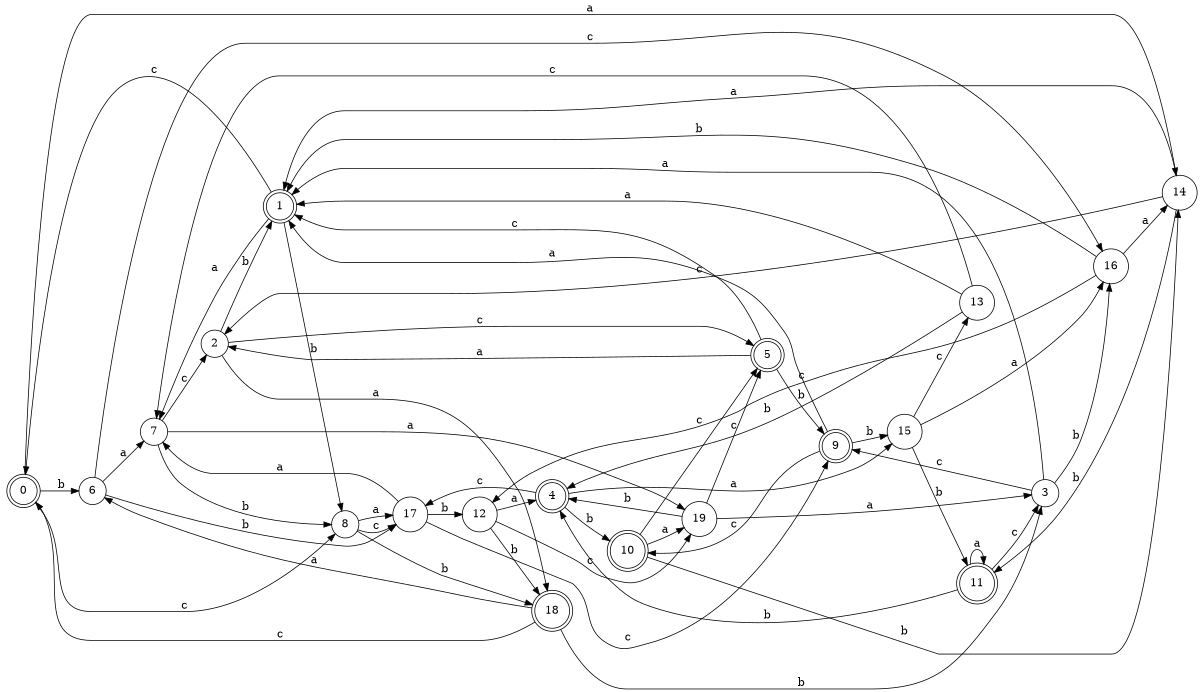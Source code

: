 digraph n16_1 {
__start0 [label="" shape="none"];

rankdir=LR;
size="8,5";

s0 [style="rounded,filled", color="black", fillcolor="white" shape="doublecircle", label="0"];
s1 [style="rounded,filled", color="black", fillcolor="white" shape="doublecircle", label="1"];
s2 [style="filled", color="black", fillcolor="white" shape="circle", label="2"];
s3 [style="filled", color="black", fillcolor="white" shape="circle", label="3"];
s4 [style="rounded,filled", color="black", fillcolor="white" shape="doublecircle", label="4"];
s5 [style="rounded,filled", color="black", fillcolor="white" shape="doublecircle", label="5"];
s6 [style="filled", color="black", fillcolor="white" shape="circle", label="6"];
s7 [style="filled", color="black", fillcolor="white" shape="circle", label="7"];
s8 [style="filled", color="black", fillcolor="white" shape="circle", label="8"];
s9 [style="rounded,filled", color="black", fillcolor="white" shape="doublecircle", label="9"];
s10 [style="rounded,filled", color="black", fillcolor="white" shape="doublecircle", label="10"];
s11 [style="rounded,filled", color="black", fillcolor="white" shape="doublecircle", label="11"];
s12 [style="filled", color="black", fillcolor="white" shape="circle", label="12"];
s13 [style="filled", color="black", fillcolor="white" shape="circle", label="13"];
s14 [style="filled", color="black", fillcolor="white" shape="circle", label="14"];
s15 [style="filled", color="black", fillcolor="white" shape="circle", label="15"];
s16 [style="filled", color="black", fillcolor="white" shape="circle", label="16"];
s17 [style="filled", color="black", fillcolor="white" shape="circle", label="17"];
s18 [style="rounded,filled", color="black", fillcolor="white" shape="doublecircle", label="18"];
s19 [style="filled", color="black", fillcolor="white" shape="circle", label="19"];
s0 -> s14 [label="a"];
s0 -> s6 [label="b"];
s0 -> s8 [label="c"];
s1 -> s7 [label="a"];
s1 -> s8 [label="b"];
s1 -> s0 [label="c"];
s2 -> s18 [label="a"];
s2 -> s1 [label="b"];
s2 -> s5 [label="c"];
s3 -> s1 [label="a"];
s3 -> s16 [label="b"];
s3 -> s9 [label="c"];
s4 -> s15 [label="a"];
s4 -> s10 [label="b"];
s4 -> s17 [label="c"];
s5 -> s2 [label="a"];
s5 -> s9 [label="b"];
s5 -> s1 [label="c"];
s6 -> s7 [label="a"];
s6 -> s17 [label="b"];
s6 -> s16 [label="c"];
s7 -> s19 [label="a"];
s7 -> s8 [label="b"];
s7 -> s2 [label="c"];
s8 -> s17 [label="a"];
s8 -> s18 [label="b"];
s8 -> s17 [label="c"];
s9 -> s1 [label="a"];
s9 -> s15 [label="b"];
s9 -> s10 [label="c"];
s10 -> s19 [label="a"];
s10 -> s14 [label="b"];
s10 -> s5 [label="c"];
s11 -> s11 [label="a"];
s11 -> s4 [label="b"];
s11 -> s3 [label="c"];
s12 -> s4 [label="a"];
s12 -> s18 [label="b"];
s12 -> s19 [label="c"];
s13 -> s1 [label="a"];
s13 -> s4 [label="b"];
s13 -> s7 [label="c"];
s14 -> s1 [label="a"];
s14 -> s11 [label="b"];
s14 -> s2 [label="c"];
s15 -> s16 [label="a"];
s15 -> s11 [label="b"];
s15 -> s13 [label="c"];
s16 -> s14 [label="a"];
s16 -> s1 [label="b"];
s16 -> s12 [label="c"];
s17 -> s7 [label="a"];
s17 -> s12 [label="b"];
s17 -> s9 [label="c"];
s18 -> s6 [label="a"];
s18 -> s3 [label="b"];
s18 -> s0 [label="c"];
s19 -> s3 [label="a"];
s19 -> s4 [label="b"];
s19 -> s5 [label="c"];

}